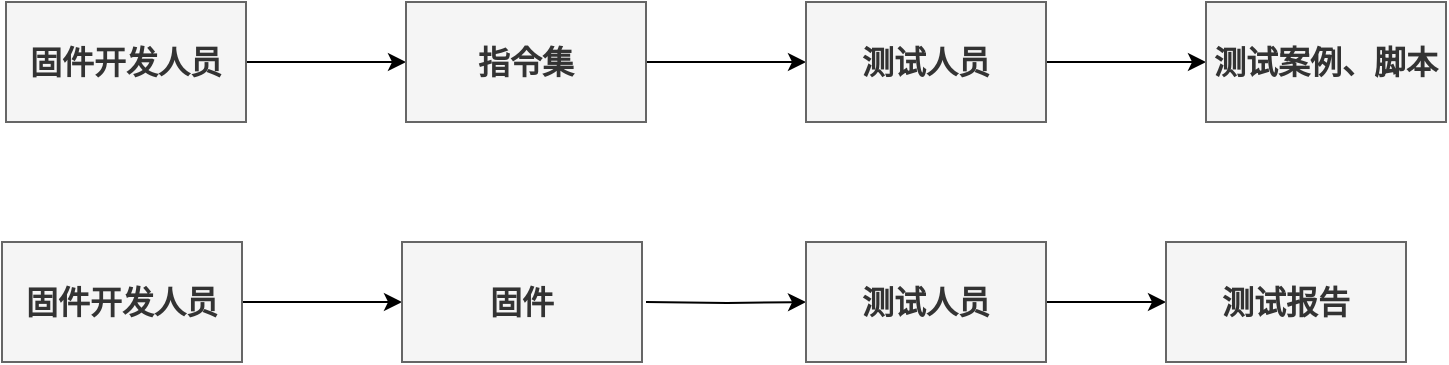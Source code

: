 <mxfile version="10.6.0" type="github"><diagram id="_Gdfpe62ESgJ06t18nZU" name="Page-1"><mxGraphModel dx="945" dy="562" grid="1" gridSize="10" guides="1" tooltips="1" connect="1" arrows="1" fold="1" page="1" pageScale="1" pageWidth="1169" pageHeight="827" math="0" shadow="0"><root><mxCell id="0"/><mxCell id="1" parent="0"/><mxCell id="rZ0fXLRZE02hIfEN7igG-3" value="" style="edgeStyle=orthogonalEdgeStyle;rounded=0;orthogonalLoop=1;jettySize=auto;html=1;fontSize=16;" edge="1" parent="1" source="rZ0fXLRZE02hIfEN7igG-1" target="rZ0fXLRZE02hIfEN7igG-2"><mxGeometry relative="1" as="geometry"/></mxCell><mxCell id="rZ0fXLRZE02hIfEN7igG-1" value="固件开发人员" style="rounded=0;whiteSpace=wrap;html=1;fillColor=#f5f5f5;strokeColor=#666666;fontColor=#333333;fontStyle=1;fontSize=16;" vertex="1" parent="1"><mxGeometry x="50" y="110" width="120" height="60" as="geometry"/></mxCell><mxCell id="rZ0fXLRZE02hIfEN7igG-5" value="" style="edgeStyle=orthogonalEdgeStyle;rounded=0;orthogonalLoop=1;jettySize=auto;html=1;fontSize=16;" edge="1" parent="1" source="rZ0fXLRZE02hIfEN7igG-2" target="rZ0fXLRZE02hIfEN7igG-4"><mxGeometry relative="1" as="geometry"/></mxCell><mxCell id="rZ0fXLRZE02hIfEN7igG-2" value="指令集" style="rounded=0;whiteSpace=wrap;html=1;fillColor=#f5f5f5;strokeColor=#666666;fontColor=#333333;fontStyle=1;fontSize=16;" vertex="1" parent="1"><mxGeometry x="250" y="110" width="120" height="60" as="geometry"/></mxCell><mxCell id="rZ0fXLRZE02hIfEN7igG-10" style="edgeStyle=entityRelationEdgeStyle;rounded=0;orthogonalLoop=1;jettySize=auto;html=1;exitX=1;exitY=0.5;exitDx=0;exitDy=0;entryX=0;entryY=0.5;entryDx=0;entryDy=0;fontSize=16;" edge="1" parent="1" source="rZ0fXLRZE02hIfEN7igG-4" target="rZ0fXLRZE02hIfEN7igG-6"><mxGeometry relative="1" as="geometry"/></mxCell><mxCell id="rZ0fXLRZE02hIfEN7igG-4" value="测试人员" style="rounded=0;whiteSpace=wrap;html=1;fillColor=#f5f5f5;strokeColor=#666666;fontColor=#333333;fontStyle=1;fontSize=16;" vertex="1" parent="1"><mxGeometry x="450" y="110" width="120" height="60" as="geometry"/></mxCell><mxCell id="rZ0fXLRZE02hIfEN7igG-6" value="测试案例、脚本" style="rounded=0;whiteSpace=wrap;html=1;fillColor=#f5f5f5;strokeColor=#666666;fontColor=#333333;fontStyle=1;fontSize=16;" vertex="1" parent="1"><mxGeometry x="650" y="110" width="120" height="60" as="geometry"/></mxCell><mxCell id="rZ0fXLRZE02hIfEN7igG-14" value="" style="edgeStyle=entityRelationEdgeStyle;rounded=0;orthogonalLoop=1;jettySize=auto;html=1;fontSize=16;" edge="1" parent="1" source="rZ0fXLRZE02hIfEN7igG-12" target="rZ0fXLRZE02hIfEN7igG-13"><mxGeometry relative="1" as="geometry"/></mxCell><mxCell id="rZ0fXLRZE02hIfEN7igG-12" value="固件开发人员" style="rounded=0;whiteSpace=wrap;html=1;fillColor=#f5f5f5;strokeColor=#666666;fontColor=#333333;fontStyle=1;fontSize=16;" vertex="1" parent="1"><mxGeometry x="48" y="230" width="120" height="60" as="geometry"/></mxCell><mxCell id="rZ0fXLRZE02hIfEN7igG-13" value="固件" style="rounded=0;whiteSpace=wrap;html=1;fillColor=#f5f5f5;strokeColor=#666666;fontColor=#333333;fontStyle=1;fontSize=16;" vertex="1" parent="1"><mxGeometry x="248" y="230" width="120" height="60" as="geometry"/></mxCell><mxCell id="rZ0fXLRZE02hIfEN7igG-15" value="" style="edgeStyle=orthogonalEdgeStyle;rounded=0;orthogonalLoop=1;jettySize=auto;html=1;fontSize=16;" edge="1" parent="1" target="rZ0fXLRZE02hIfEN7igG-16"><mxGeometry relative="1" as="geometry"><mxPoint x="370" y="260" as="sourcePoint"/></mxGeometry></mxCell><mxCell id="rZ0fXLRZE02hIfEN7igG-20" value="" style="edgeStyle=entityRelationEdgeStyle;rounded=0;orthogonalLoop=1;jettySize=auto;html=1;fontSize=16;" edge="1" parent="1" source="rZ0fXLRZE02hIfEN7igG-16" target="rZ0fXLRZE02hIfEN7igG-19"><mxGeometry relative="1" as="geometry"/></mxCell><mxCell id="rZ0fXLRZE02hIfEN7igG-16" value="测试人员" style="rounded=0;whiteSpace=wrap;html=1;fillColor=#f5f5f5;strokeColor=#666666;fontColor=#333333;fontStyle=1;fontSize=16;" vertex="1" parent="1"><mxGeometry x="450" y="230" width="120" height="60" as="geometry"/></mxCell><mxCell id="rZ0fXLRZE02hIfEN7igG-19" value="测试报告" style="rounded=0;whiteSpace=wrap;html=1;fillColor=#f5f5f5;strokeColor=#666666;fontColor=#333333;fontStyle=1;fontSize=16;" vertex="1" parent="1"><mxGeometry x="630" y="230" width="120" height="60" as="geometry"/></mxCell></root></mxGraphModel></diagram></mxfile>